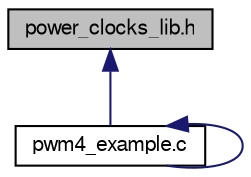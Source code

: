 digraph G
{
  edge [fontname="FreeSans",fontsize="10",labelfontname="FreeSans",labelfontsize="10"];
  node [fontname="FreeSans",fontsize="10",shape=record];
  Node1 [label="power_clocks_lib.h",height=0.2,width=0.4,color="black", fillcolor="grey75", style="filled" fontcolor="black"];
  Node1 -> Node2 [dir=back,color="midnightblue",fontsize="10",style="solid",fontname="FreeSans"];
  Node2 [label="pwm4_example.c",height=0.2,width=0.4,color="black", fillcolor="white", style="filled",URL="$a00040.html",tooltip="PWM4 example driver for AVR32 UC3."];
  Node2 -> Node2 [dir=back,color="midnightblue",fontsize="10",style="solid",fontname="FreeSans"];
}
